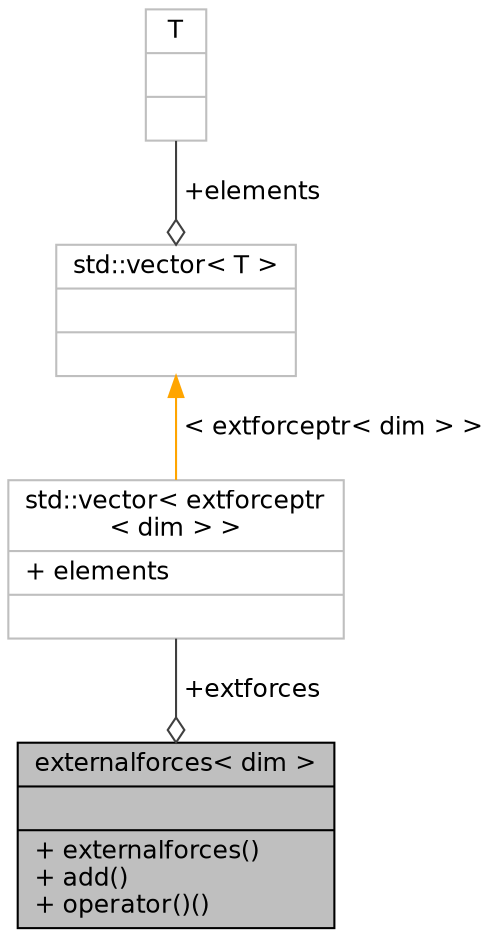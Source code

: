 digraph "externalforces&lt; dim &gt;"
{
 // INTERACTIVE_SVG=YES
 // LATEX_PDF_SIZE
  bgcolor="transparent";
  edge [fontname="Helvetica",fontsize="12",labelfontname="Helvetica",labelfontsize="12"];
  node [fontname="Helvetica",fontsize="12",shape=record];
  Node1 [label="{externalforces\< dim \>\n||+ externalforces()\l+ add()\l+ operator()()\l}",height=0.2,width=0.4,color="black", fillcolor="grey75", style="filled", fontcolor="black",tooltip="This structure takes care of additional (external) forces acting on particles."];
  Node2 -> Node1 [color="grey25",fontsize="12",style="solid",label=" +extforces" ,arrowhead="odiamond",fontname="Helvetica"];
  Node2 [label="{std::vector\< extforceptr\l\< dim \> \>\n|+ elements\l|}",height=0.2,width=0.4,color="grey75",tooltip=" "];
  Node3 -> Node2 [dir="back",color="orange",fontsize="12",style="solid",label=" \< extforceptr\< dim \> \>" ,fontname="Helvetica"];
  Node3 [label="{std::vector\< T \>\n||}",height=0.2,width=0.4,color="grey75",tooltip="STL class."];
  Node4 -> Node3 [color="grey25",fontsize="12",style="solid",label=" +elements" ,arrowhead="odiamond",fontname="Helvetica"];
  Node4 [label="{T\n||}",height=0.2,width=0.4,color="grey75",tooltip=" "];
}
